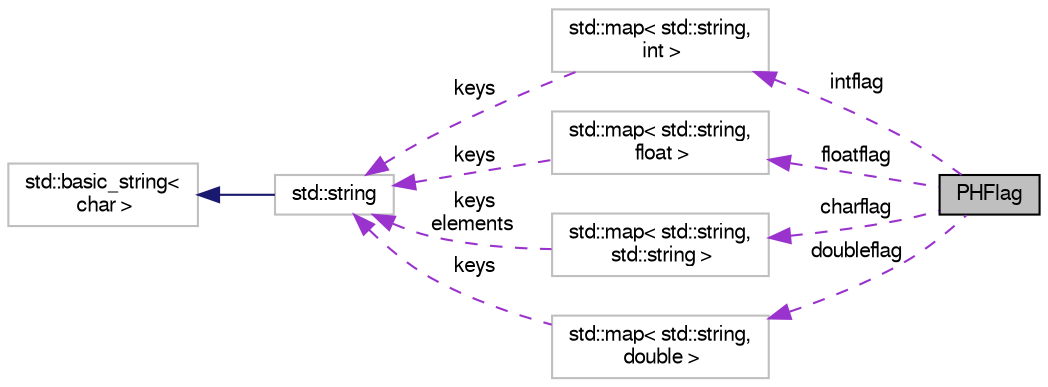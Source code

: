 digraph "PHFlag"
{
  bgcolor="transparent";
  edge [fontname="FreeSans",fontsize="10",labelfontname="FreeSans",labelfontsize="10"];
  node [fontname="FreeSans",fontsize="10",shape=record];
  rankdir="LR";
  Node1 [label="PHFlag",height=0.2,width=0.4,color="black", fillcolor="grey75", style="filled" fontcolor="black"];
  Node2 -> Node1 [dir="back",color="darkorchid3",fontsize="10",style="dashed",label=" intflag" ,fontname="FreeSans"];
  Node2 [label="std::map\< std::string,\l int \>",height=0.2,width=0.4,color="grey75"];
  Node3 -> Node2 [dir="back",color="darkorchid3",fontsize="10",style="dashed",label=" keys" ,fontname="FreeSans"];
  Node3 [label="std::string",height=0.2,width=0.4,color="grey75",tooltip="STL class. "];
  Node4 -> Node3 [dir="back",color="midnightblue",fontsize="10",style="solid",fontname="FreeSans"];
  Node4 [label="std::basic_string\<\l char \>",height=0.2,width=0.4,color="grey75",tooltip="STL class. "];
  Node5 -> Node1 [dir="back",color="darkorchid3",fontsize="10",style="dashed",label=" floatflag" ,fontname="FreeSans"];
  Node5 [label="std::map\< std::string,\l float \>",height=0.2,width=0.4,color="grey75"];
  Node3 -> Node5 [dir="back",color="darkorchid3",fontsize="10",style="dashed",label=" keys" ,fontname="FreeSans"];
  Node6 -> Node1 [dir="back",color="darkorchid3",fontsize="10",style="dashed",label=" charflag" ,fontname="FreeSans"];
  Node6 [label="std::map\< std::string,\l std::string \>",height=0.2,width=0.4,color="grey75"];
  Node3 -> Node6 [dir="back",color="darkorchid3",fontsize="10",style="dashed",label=" keys\nelements" ,fontname="FreeSans"];
  Node7 -> Node1 [dir="back",color="darkorchid3",fontsize="10",style="dashed",label=" doubleflag" ,fontname="FreeSans"];
  Node7 [label="std::map\< std::string,\l double \>",height=0.2,width=0.4,color="grey75"];
  Node3 -> Node7 [dir="back",color="darkorchid3",fontsize="10",style="dashed",label=" keys" ,fontname="FreeSans"];
}
